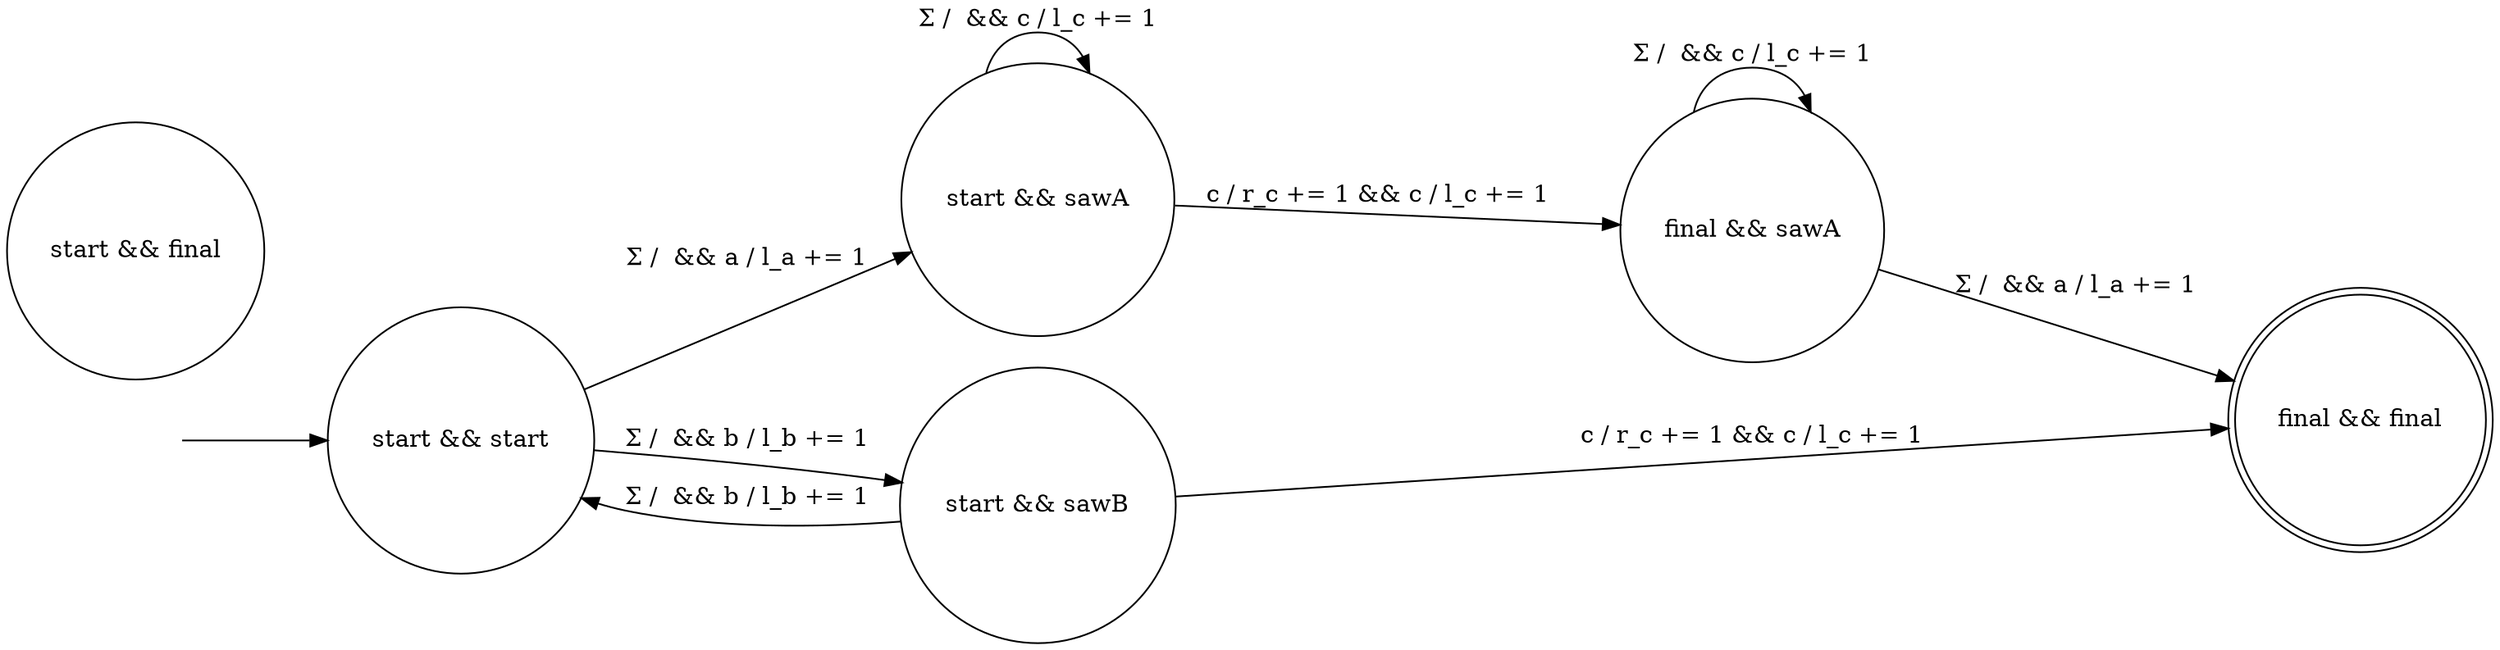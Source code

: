 digraph Automaton {rankdir = LR;
initial [shape=plaintext,label=""];
initial -> start_AND_start;
final_AND_sawA [shape=circle,label="final && sawA"];
final_AND_sawA -> final_AND_sawA [label="Σ /  && c / l_c += 1"]
final_AND_sawA -> final_AND_final [label="Σ /  && a / l_a += 1"]
start_AND_final [shape=circle,label="start && final"];
final_AND_final [shape=doublecircle,label="final && final"];
start_AND_sawA [shape=circle,label="start && sawA"];
start_AND_sawA -> start_AND_sawA [label="Σ /  && c / l_c += 1"]
start_AND_sawA -> final_AND_sawA [label="c / r_c += 1 && c / l_c += 1"]
start_AND_start [shape=circle,label="start && start"];
start_AND_start -> start_AND_sawA [label="Σ /  && a / l_a += 1"]
start_AND_start -> start_AND_sawB [label="Σ /  && b / l_b += 1"]
start_AND_sawB [shape=circle,label="start && sawB"];
start_AND_sawB -> start_AND_start [label="Σ /  && b / l_b += 1"]
start_AND_sawB -> final_AND_final [label="c / r_c += 1 && c / l_c += 1"]
}
